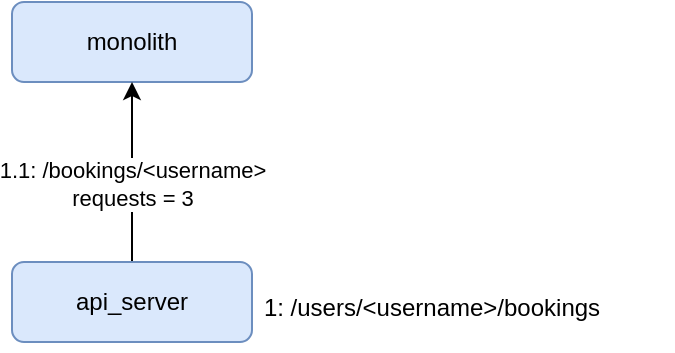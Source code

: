 <mxfile version="14.6.6" type="google"><diagram id="C5RBs43oDa-KdzZeNtuy" name="Page-1"><mxGraphModel dx="1577" dy="1077" grid="1" gridSize="10" guides="1" tooltips="1" connect="1" arrows="1" fold="1" page="1" pageScale="1" pageWidth="827" pageHeight="1169" math="0" shadow="0"><root><mxCell id="WIyWlLk6GJQsqaUBKTNV-0"/><mxCell id="WIyWlLk6GJQsqaUBKTNV-1" parent="WIyWlLk6GJQsqaUBKTNV-0"/><mxCell id="WIyWlLk6GJQsqaUBKTNV-3" value="monolith" style="rounded=1;whiteSpace=wrap;html=1;fontSize=12;glass=0;strokeWidth=1;shadow=0;fillColor=#dae8fc;strokeColor=#6c8ebf;" parent="WIyWlLk6GJQsqaUBKTNV-1" vertex="1"><mxGeometry x="240" y="160" width="120" height="40" as="geometry"/></mxCell><mxCell id="vmEaNDahWHTbmuxLoUYa-0" style="edgeStyle=orthogonalEdgeStyle;rounded=0;orthogonalLoop=1;jettySize=auto;html=1;exitX=0.5;exitY=0;exitDx=0;exitDy=0;entryX=0.5;entryY=1;entryDx=0;entryDy=0;" parent="WIyWlLk6GJQsqaUBKTNV-1" source="WIyWlLk6GJQsqaUBKTNV-11" target="WIyWlLk6GJQsqaUBKTNV-3" edge="1"><mxGeometry relative="1" as="geometry"><Array as="points"><mxPoint x="300" y="200"/><mxPoint x="300" y="200"/></Array></mxGeometry></mxCell><mxCell id="vmEaNDahWHTbmuxLoUYa-4" value="1.1: /bookings/&amp;lt;username&amp;gt;&lt;br&gt;requests = 3" style="edgeLabel;html=1;align=center;verticalAlign=middle;resizable=0;points=[];" parent="vmEaNDahWHTbmuxLoUYa-0" vertex="1" connectable="0"><mxGeometry x="0.541" relative="1" as="geometry"><mxPoint y="30" as="offset"/></mxGeometry></mxCell><mxCell id="WIyWlLk6GJQsqaUBKTNV-11" value="api_server" style="rounded=1;whiteSpace=wrap;html=1;fontSize=12;glass=0;strokeWidth=1;shadow=0;fillColor=#dae8fc;strokeColor=#6c8ebf;" parent="WIyWlLk6GJQsqaUBKTNV-1" vertex="1"><mxGeometry x="240" y="290" width="120" height="40" as="geometry"/></mxCell><mxCell id="vmEaNDahWHTbmuxLoUYa-6" value="1: /users/&amp;lt;username&amp;gt;/bookings&lt;br&gt;&lt;div style=&quot;text-align: left&quot;&gt;&lt;br&gt;&lt;/div&gt;" style="text;html=1;strokeColor=none;fillColor=none;align=center;verticalAlign=middle;whiteSpace=wrap;rounded=0;" parent="WIyWlLk6GJQsqaUBKTNV-1" vertex="1"><mxGeometry x="330" y="310" width="240" height="20" as="geometry"/></mxCell></root></mxGraphModel></diagram></mxfile>